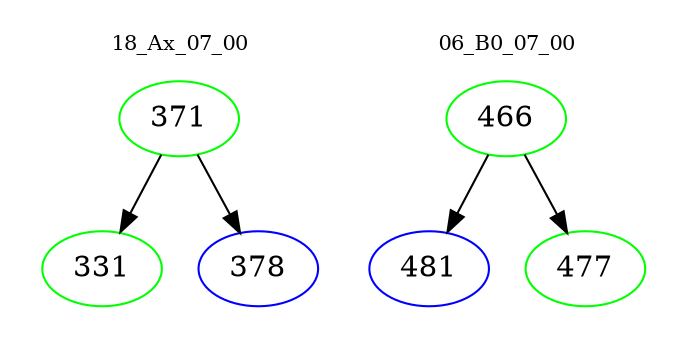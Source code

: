 digraph{
subgraph cluster_0 {
color = white
label = "18_Ax_07_00";
fontsize=10;
T0_371 [label="371", color="green"]
T0_371 -> T0_331 [color="black"]
T0_331 [label="331", color="green"]
T0_371 -> T0_378 [color="black"]
T0_378 [label="378", color="blue"]
}
subgraph cluster_1 {
color = white
label = "06_B0_07_00";
fontsize=10;
T1_466 [label="466", color="green"]
T1_466 -> T1_481 [color="black"]
T1_481 [label="481", color="blue"]
T1_466 -> T1_477 [color="black"]
T1_477 [label="477", color="green"]
}
}
